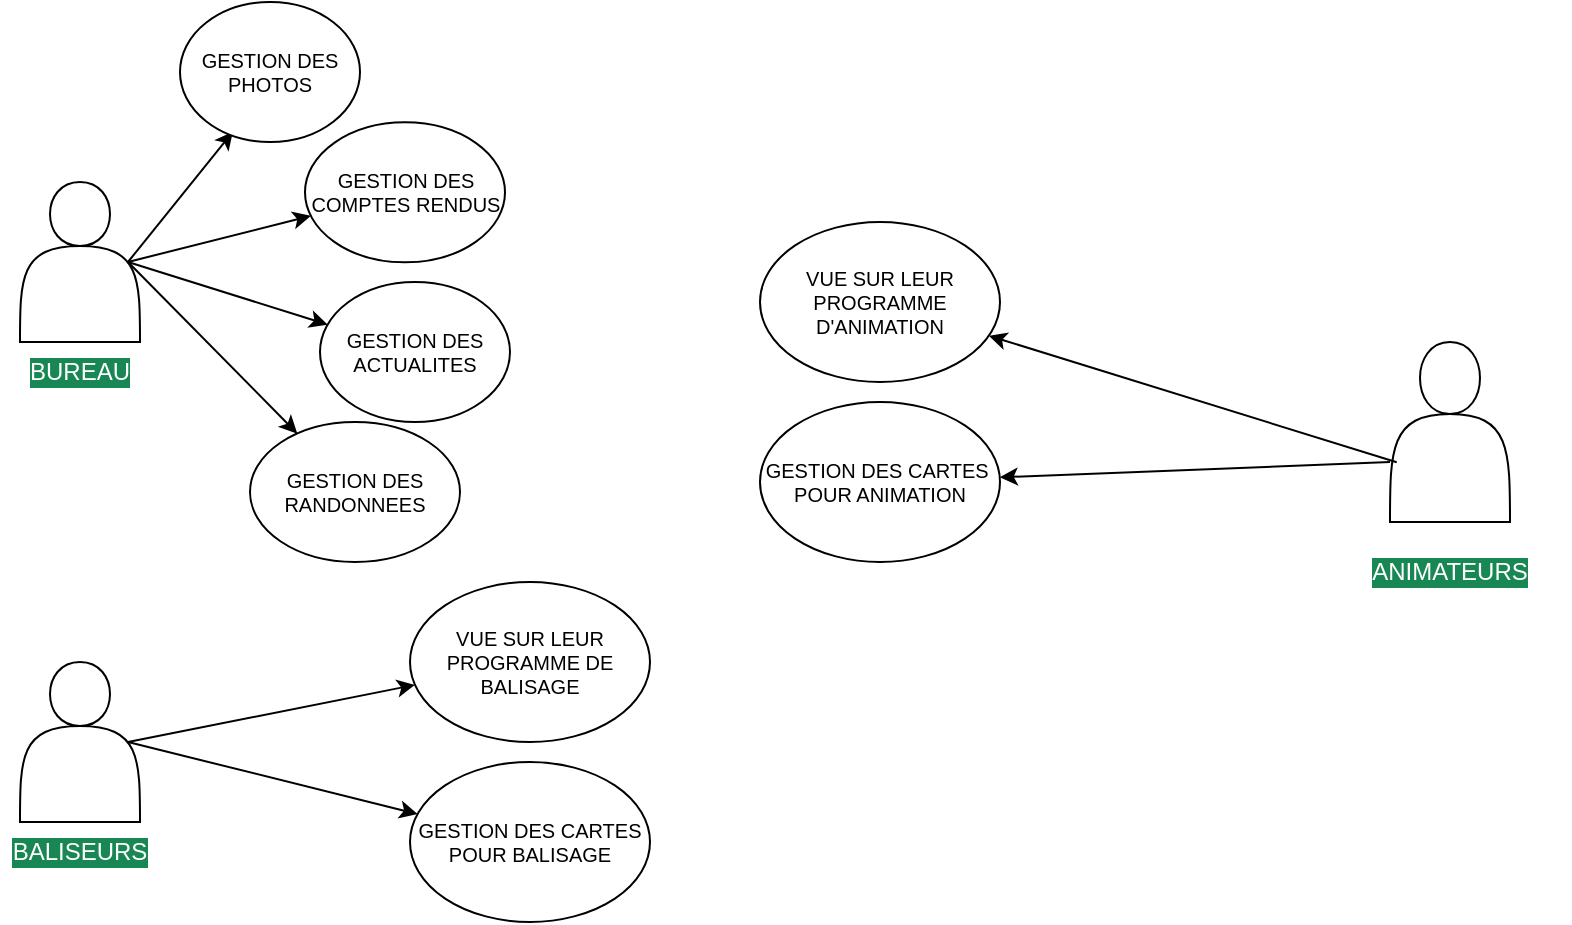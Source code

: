 <mxfile version="20.3.0" type="device"><diagram id="RdctZdC18pMQaAqxRz9X" name="Page-1"><mxGraphModel dx="1021" dy="651" grid="1" gridSize="10" guides="1" tooltips="1" connect="1" arrows="1" fold="1" page="1" pageScale="1" pageWidth="827" pageHeight="1169" math="0" shadow="0"><root><mxCell id="0"/><mxCell id="1" parent="0"/><mxCell id="0nW2uIwE-LZOf-R4s4he-1" value="" style="shape=actor;whiteSpace=wrap;html=1;" vertex="1" parent="1"><mxGeometry x="46" y="700" width="60" height="80" as="geometry"/></mxCell><mxCell id="0nW2uIwE-LZOf-R4s4he-2" value="BUREAU" style="text;html=1;strokeColor=none;fillColor=none;align=center;verticalAlign=middle;whiteSpace=wrap;rounded=0;fontSize=12;fontColor=#FFFFFF;labelBackgroundColor=#198754;" vertex="1" parent="1"><mxGeometry x="46" y="780" width="60" height="30" as="geometry"/></mxCell><mxCell id="0nW2uIwE-LZOf-R4s4he-3" value="" style="endArrow=classic;html=1;rounded=0;fontSize=12;fontColor=#FFFFFF;exitX=0.9;exitY=0.5;exitDx=0;exitDy=0;exitPerimeter=0;" edge="1" parent="1" source="0nW2uIwE-LZOf-R4s4he-1"><mxGeometry width="50" height="50" relative="1" as="geometry"><mxPoint x="371" y="790" as="sourcePoint"/><mxPoint x="152.453" y="674.826" as="targetPoint"/></mxGeometry></mxCell><mxCell id="0nW2uIwE-LZOf-R4s4he-4" value="" style="endArrow=classic;html=1;rounded=0;fontSize=12;fontColor=#FFFFFF;exitX=0.9;exitY=0.5;exitDx=0;exitDy=0;exitPerimeter=0;" edge="1" parent="1" source="0nW2uIwE-LZOf-R4s4he-1" target="0nW2uIwE-LZOf-R4s4he-20"><mxGeometry width="50" height="50" relative="1" as="geometry"><mxPoint x="110" y="750" as="sourcePoint"/><mxPoint x="231" y="700" as="targetPoint"/></mxGeometry></mxCell><mxCell id="0nW2uIwE-LZOf-R4s4he-5" value="" style="endArrow=classic;html=1;rounded=0;fontSize=12;fontColor=#FFFFFF;exitX=0.9;exitY=0.5;exitDx=0;exitDy=0;exitPerimeter=0;" edge="1" parent="1" source="0nW2uIwE-LZOf-R4s4he-1" target="0nW2uIwE-LZOf-R4s4he-21"><mxGeometry width="50" height="50" relative="1" as="geometry"><mxPoint x="120" y="760" as="sourcePoint"/><mxPoint x="261" y="740" as="targetPoint"/></mxGeometry></mxCell><mxCell id="0nW2uIwE-LZOf-R4s4he-6" value="" style="endArrow=classic;html=1;rounded=0;fontSize=12;fontColor=#FFFFFF;exitX=0.9;exitY=0.5;exitDx=0;exitDy=0;exitPerimeter=0;" edge="1" parent="1" source="0nW2uIwE-LZOf-R4s4he-1" target="0nW2uIwE-LZOf-R4s4he-22"><mxGeometry width="50" height="50" relative="1" as="geometry"><mxPoint x="130" y="770" as="sourcePoint"/><mxPoint x="251" y="780" as="targetPoint"/></mxGeometry></mxCell><mxCell id="0nW2uIwE-LZOf-R4s4he-7" value="" style="shape=actor;whiteSpace=wrap;html=1;" vertex="1" parent="1"><mxGeometry x="731" y="780" width="60" height="90" as="geometry"/></mxCell><mxCell id="0nW2uIwE-LZOf-R4s4he-8" value="ANIMATEURS" style="text;html=1;strokeColor=none;fillColor=none;align=center;verticalAlign=middle;whiteSpace=wrap;rounded=0;labelBackgroundColor=#198754;fontSize=12;fontColor=#FFFFFF;" vertex="1" parent="1"><mxGeometry x="701" y="880.0" width="120" height="30" as="geometry"/></mxCell><mxCell id="0nW2uIwE-LZOf-R4s4he-9" value="" style="endArrow=classic;html=1;rounded=0;fontSize=12;fontColor=#FFFFFF;exitX=0.056;exitY=0.668;exitDx=0;exitDy=0;exitPerimeter=0;" edge="1" parent="1" source="0nW2uIwE-LZOf-R4s4he-7" target="0nW2uIwE-LZOf-R4s4he-18"><mxGeometry width="50" height="50" relative="1" as="geometry"><mxPoint x="301" y="890" as="sourcePoint"/><mxPoint x="496" y="770" as="targetPoint"/></mxGeometry></mxCell><mxCell id="0nW2uIwE-LZOf-R4s4he-10" value="" style="endArrow=classic;html=1;rounded=0;fontSize=12;fontColor=#FFFFFF;" edge="1" parent="1" target="0nW2uIwE-LZOf-R4s4he-17"><mxGeometry width="50" height="50" relative="1" as="geometry"><mxPoint x="731" y="840" as="sourcePoint"/><mxPoint x="481" y="760" as="targetPoint"/></mxGeometry></mxCell><mxCell id="0nW2uIwE-LZOf-R4s4he-11" value="" style="shape=actor;whiteSpace=wrap;html=1;" vertex="1" parent="1"><mxGeometry x="46" y="940" width="60" height="80" as="geometry"/></mxCell><mxCell id="0nW2uIwE-LZOf-R4s4he-12" value="BALISEURS" style="text;html=1;strokeColor=none;fillColor=none;align=center;verticalAlign=middle;whiteSpace=wrap;rounded=0;fontSize=12;fontColor=#FFFFFF;labelBackgroundColor=#198754;" vertex="1" parent="1"><mxGeometry x="36" y="1020" width="80" height="30" as="geometry"/></mxCell><mxCell id="0nW2uIwE-LZOf-R4s4he-13" value="" style="endArrow=classic;html=1;rounded=0;fontSize=12;fontColor=#FFFFFF;exitX=0.9;exitY=0.5;exitDx=0;exitDy=0;exitPerimeter=0;" edge="1" parent="1" source="0nW2uIwE-LZOf-R4s4he-11" target="0nW2uIwE-LZOf-R4s4he-16"><mxGeometry width="50" height="50" relative="1" as="geometry"><mxPoint x="371" y="1030" as="sourcePoint"/><mxPoint x="211" y="900" as="targetPoint"/></mxGeometry></mxCell><mxCell id="0nW2uIwE-LZOf-R4s4he-14" value="" style="endArrow=classic;html=1;rounded=0;fontSize=12;fontColor=#FFFFFF;exitX=0.9;exitY=0.5;exitDx=0;exitDy=0;exitPerimeter=0;" edge="1" parent="1" source="0nW2uIwE-LZOf-R4s4he-11" target="0nW2uIwE-LZOf-R4s4he-15"><mxGeometry width="50" height="50" relative="1" as="geometry"><mxPoint x="110" y="990" as="sourcePoint"/><mxPoint x="251" y="930" as="targetPoint"/></mxGeometry></mxCell><mxCell id="0nW2uIwE-LZOf-R4s4he-15" value="GESTION DES CARTES POUR BALISAGE" style="ellipse;whiteSpace=wrap;html=1;labelBackgroundColor=none;fontSize=10;fontColor=#000000;" vertex="1" parent="1"><mxGeometry x="241" y="990" width="120" height="80" as="geometry"/></mxCell><mxCell id="0nW2uIwE-LZOf-R4s4he-16" value="VUE SUR LEUR PROGRAMME DE BALISAGE" style="ellipse;whiteSpace=wrap;html=1;labelBackgroundColor=none;fontSize=10;fontColor=#000000;" vertex="1" parent="1"><mxGeometry x="241" y="900" width="120" height="80" as="geometry"/></mxCell><mxCell id="0nW2uIwE-LZOf-R4s4he-17" value="GESTION DES CARTES&amp;nbsp; POUR ANIMATION" style="ellipse;whiteSpace=wrap;html=1;labelBackgroundColor=none;fontSize=10;fontColor=#000000;" vertex="1" parent="1"><mxGeometry x="416" y="810" width="120" height="80" as="geometry"/></mxCell><mxCell id="0nW2uIwE-LZOf-R4s4he-18" value="VUE SUR LEUR PROGRAMME D'ANIMATION" style="ellipse;whiteSpace=wrap;html=1;labelBackgroundColor=none;fontSize=10;fontColor=#000000;" vertex="1" parent="1"><mxGeometry x="416" y="720" width="120" height="80" as="geometry"/></mxCell><mxCell id="0nW2uIwE-LZOf-R4s4he-19" value="GESTION DES PHOTOS" style="ellipse;whiteSpace=wrap;html=1;labelBackgroundColor=none;fontSize=10;fontColor=#000000;" vertex="1" parent="1"><mxGeometry x="126" y="610" width="90" height="70" as="geometry"/></mxCell><mxCell id="0nW2uIwE-LZOf-R4s4he-20" value="GESTION DES COMPTES RENDUS" style="ellipse;whiteSpace=wrap;html=1;labelBackgroundColor=none;fontSize=10;fontColor=#000000;" vertex="1" parent="1"><mxGeometry x="188.5" y="670.18" width="100" height="70" as="geometry"/></mxCell><mxCell id="0nW2uIwE-LZOf-R4s4he-21" value="GESTION DES ACTUALITES" style="ellipse;whiteSpace=wrap;html=1;labelBackgroundColor=none;fontSize=10;fontColor=#000000;" vertex="1" parent="1"><mxGeometry x="196" y="750" width="95" height="70" as="geometry"/></mxCell><mxCell id="0nW2uIwE-LZOf-R4s4he-22" value="GESTION DES RANDONNEES" style="ellipse;whiteSpace=wrap;html=1;labelBackgroundColor=none;fontSize=10;fontColor=#000000;" vertex="1" parent="1"><mxGeometry x="161" y="820" width="105" height="70" as="geometry"/></mxCell></root></mxGraphModel></diagram></mxfile>
